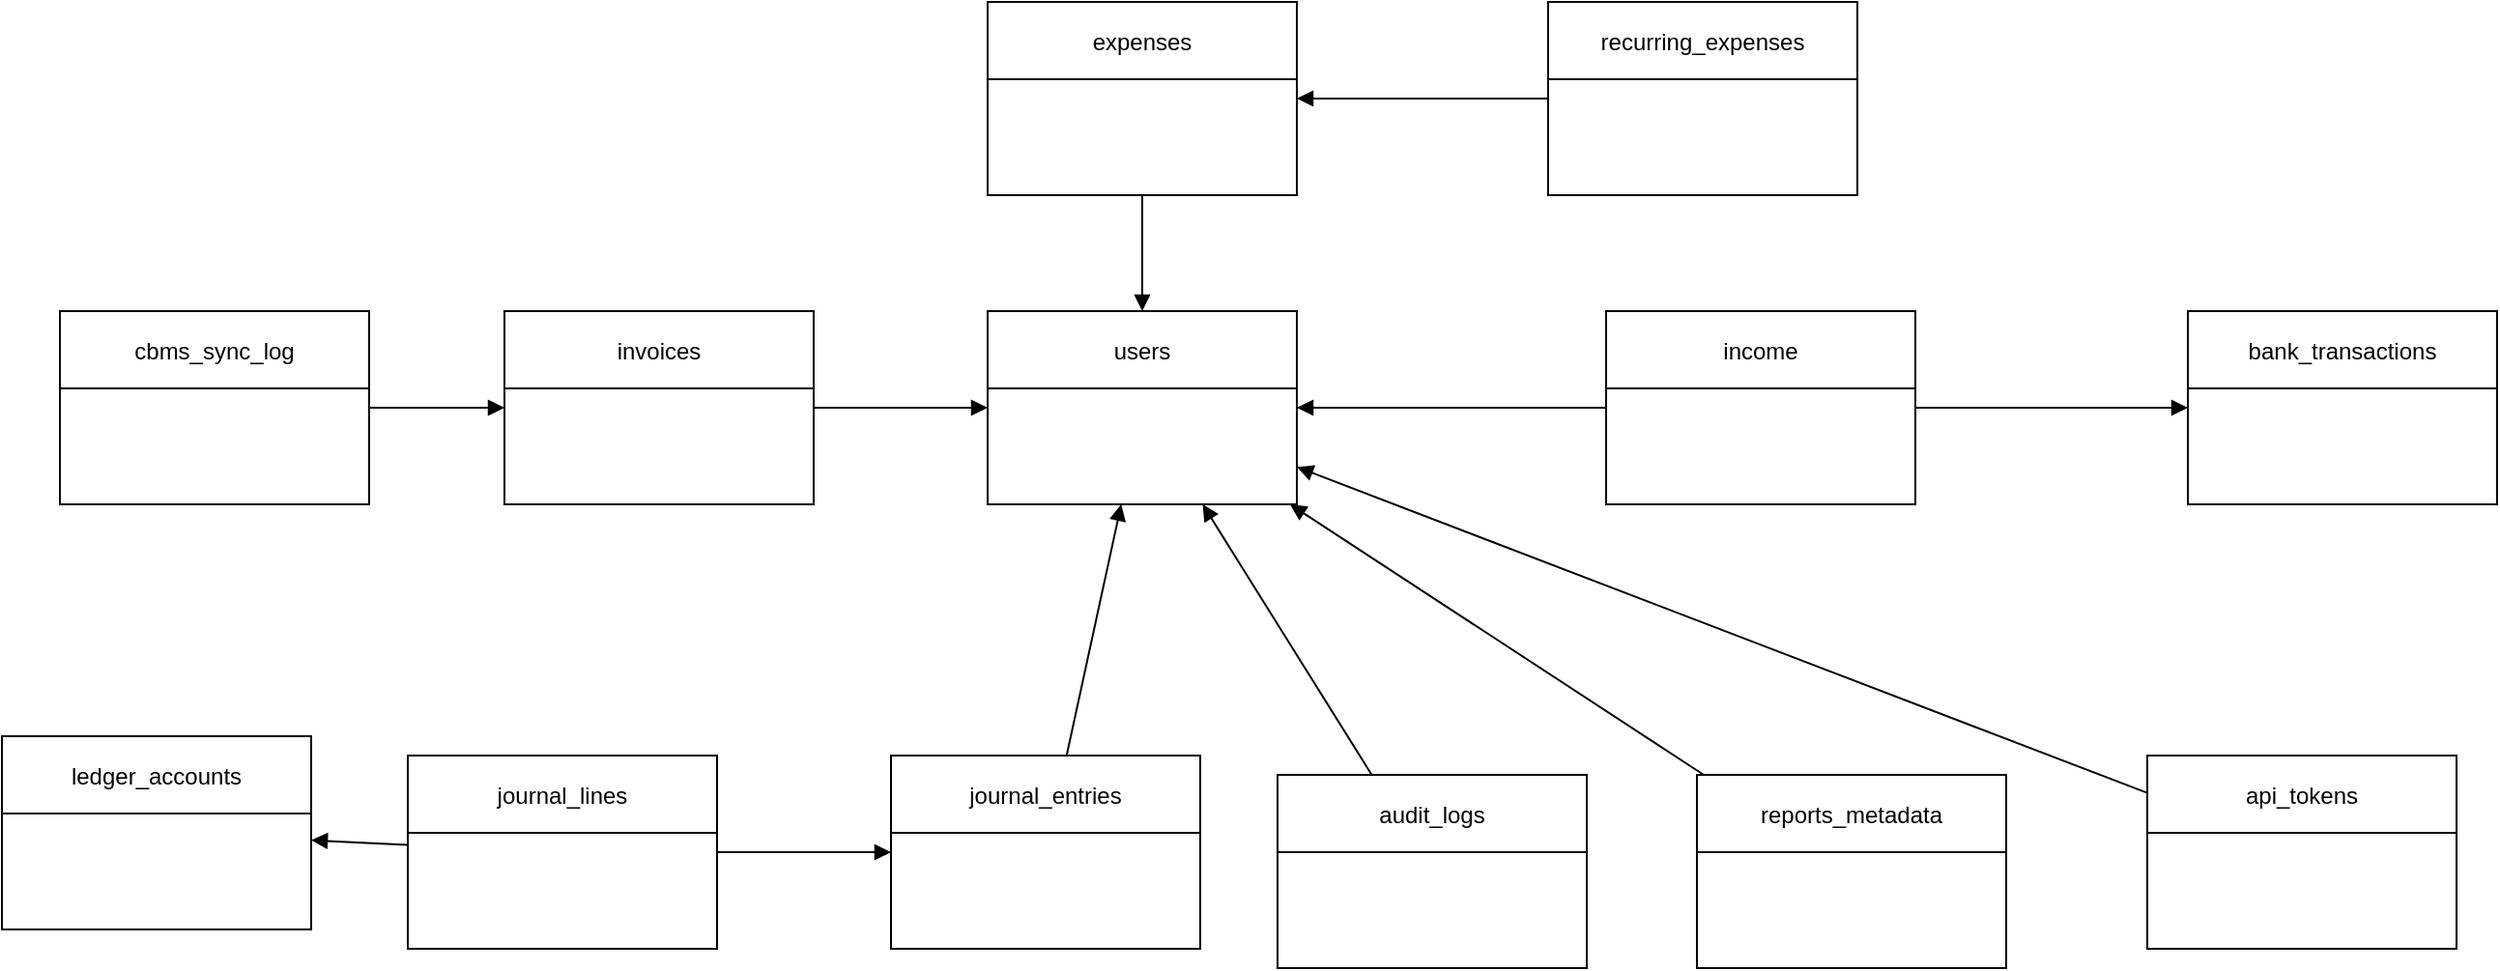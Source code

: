 <mxfile>
    <diagram id="ElBVJfynR_MdpWszxlVL" name="Page-1">
        <mxGraphModel dx="2619" dy="1741" grid="1" gridSize="10" guides="1" tooltips="1" connect="1" arrows="1" fold="1" page="1" pageScale="1" pageWidth="827" pageHeight="1169" math="0" shadow="0">
            <root>
                <mxCell id="0"/>
                <mxCell id="1" parent="0"/>
                <mxCell id="2" value="users" style="shape=swimlane;childLayout=stackLayout;" parent="1" vertex="1">
                    <mxGeometry x="460" y="-40" width="160" height="100" as="geometry"/>
                </mxCell>
                <mxCell id="3" value="invoices" style="shape=swimlane;childLayout=stackLayout;" parent="1" vertex="1">
                    <mxGeometry x="210" y="-40" width="160" height="100" as="geometry"/>
                </mxCell>
                <mxCell id="4" value="expenses" style="shape=swimlane;childLayout=stackLayout;" parent="1" vertex="1">
                    <mxGeometry x="460" y="-200" width="160" height="100" as="geometry"/>
                </mxCell>
                <mxCell id="5" value="income" style="shape=swimlane;childLayout=stackLayout;" parent="1" vertex="1">
                    <mxGeometry x="780" y="-40" width="160" height="100" as="geometry"/>
                </mxCell>
                <mxCell id="6" value="bank_transactions" style="shape=swimlane;childLayout=stackLayout;" parent="1" vertex="1">
                    <mxGeometry x="1081" y="-40" width="160" height="100" as="geometry"/>
                </mxCell>
                <mxCell id="7" value="recurring_expenses" style="shape=swimlane;childLayout=stackLayout;" parent="1" vertex="1">
                    <mxGeometry x="750" y="-200" width="160" height="100" as="geometry"/>
                </mxCell>
                <mxCell id="8" value="ledger_accounts" style="shape=swimlane;childLayout=stackLayout;" parent="1" vertex="1">
                    <mxGeometry x="-50" y="180" width="160" height="100" as="geometry"/>
                </mxCell>
                <mxCell id="9" value="journal_entries" style="shape=swimlane;childLayout=stackLayout;" parent="1" vertex="1">
                    <mxGeometry x="410" y="190" width="160" height="100" as="geometry"/>
                </mxCell>
                <mxCell id="10" value="journal_lines" style="shape=swimlane;childLayout=stackLayout;" parent="1" vertex="1">
                    <mxGeometry x="160" y="190" width="160" height="100" as="geometry"/>
                </mxCell>
                <mxCell id="11" value="cbms_sync_log" style="shape=swimlane;childLayout=stackLayout;" parent="1" vertex="1">
                    <mxGeometry x="-20" y="-40" width="160" height="100" as="geometry"/>
                </mxCell>
                <mxCell id="12" value="audit_logs" style="shape=swimlane;childLayout=stackLayout;" parent="1" vertex="1">
                    <mxGeometry x="610" y="200" width="160" height="100" as="geometry"/>
                </mxCell>
                <mxCell id="13" value="reports_metadata" style="shape=swimlane;childLayout=stackLayout;" parent="1" vertex="1">
                    <mxGeometry x="827" y="200" width="160" height="100" as="geometry"/>
                </mxCell>
                <mxCell id="14" value="api_tokens" style="shape=swimlane;childLayout=stackLayout;" parent="1" vertex="1">
                    <mxGeometry x="1060" y="190" width="160" height="100" as="geometry"/>
                </mxCell>
                <mxCell id="15" style="endArrow=block;" parent="1" source="3" target="2" edge="1">
                    <mxGeometry relative="1" as="geometry"/>
                </mxCell>
                <mxCell id="16" style="endArrow=block;" parent="1" source="4" target="2" edge="1">
                    <mxGeometry relative="1" as="geometry"/>
                </mxCell>
                <mxCell id="17" style="endArrow=block;" parent="1" source="5" target="2" edge="1">
                    <mxGeometry relative="1" as="geometry"/>
                </mxCell>
                <mxCell id="18" style="endArrow=block;" parent="1" source="5" target="6" edge="1">
                    <mxGeometry relative="1" as="geometry"/>
                </mxCell>
                <mxCell id="19" style="endArrow=block;" parent="1" source="7" target="4" edge="1">
                    <mxGeometry relative="1" as="geometry"/>
                </mxCell>
                <mxCell id="20" style="endArrow=block;" parent="1" source="9" target="2" edge="1">
                    <mxGeometry relative="1" as="geometry"/>
                </mxCell>
                <mxCell id="21" style="endArrow=block;" parent="1" source="10" target="9" edge="1">
                    <mxGeometry relative="1" as="geometry"/>
                </mxCell>
                <mxCell id="22" style="endArrow=block;" parent="1" source="10" target="8" edge="1">
                    <mxGeometry relative="1" as="geometry"/>
                </mxCell>
                <mxCell id="23" style="endArrow=block;" parent="1" source="11" target="3" edge="1">
                    <mxGeometry relative="1" as="geometry"/>
                </mxCell>
                <mxCell id="24" style="endArrow=block;" parent="1" source="12" target="2" edge="1">
                    <mxGeometry relative="1" as="geometry"/>
                </mxCell>
                <mxCell id="25" style="endArrow=block;" parent="1" source="13" target="2" edge="1">
                    <mxGeometry relative="1" as="geometry"/>
                </mxCell>
                <mxCell id="26" style="endArrow=block;" parent="1" source="14" target="2" edge="1">
                    <mxGeometry relative="1" as="geometry"/>
                </mxCell>
            </root>
        </mxGraphModel>
    </diagram>
</mxfile>